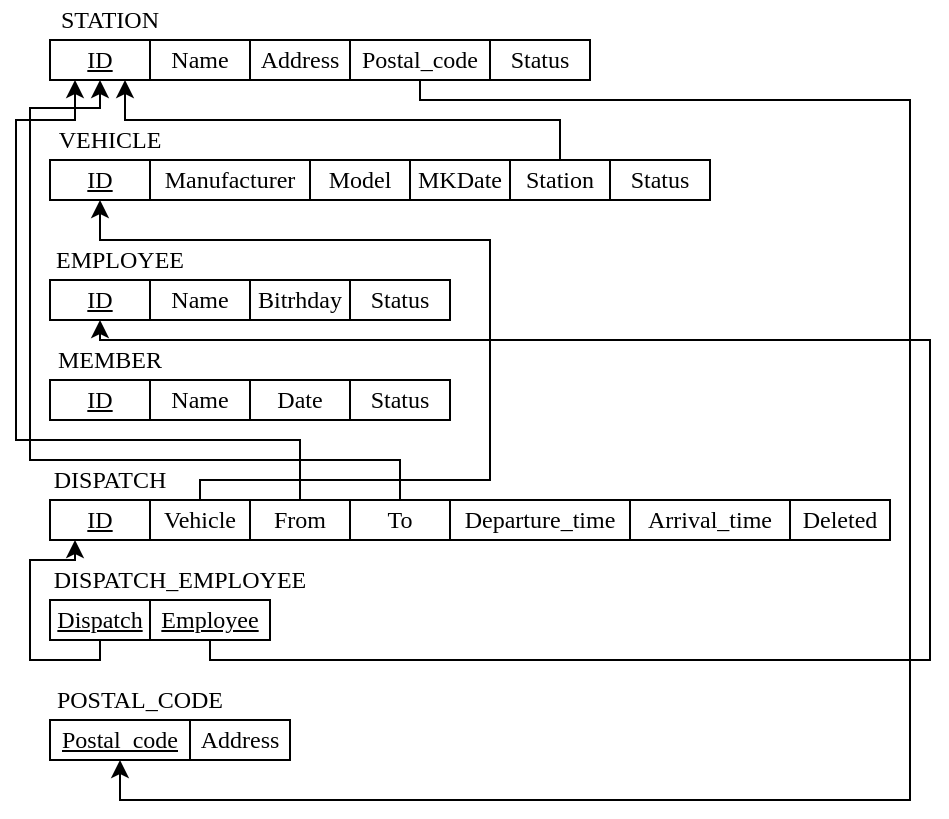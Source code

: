 <mxfile version="28.1.2">
  <diagram name="第 1 页" id="FGGuAt8Rrx4PTVafgH-0">
    <mxGraphModel dx="791" dy="610" grid="1" gridSize="10" guides="1" tooltips="1" connect="1" arrows="1" fold="1" page="1" pageScale="1" pageWidth="827" pageHeight="1169" math="0" shadow="0">
      <root>
        <mxCell id="0" />
        <mxCell id="1" parent="0" />
        <mxCell id="wNJozsmkvN_UzGk9LZLu-8" value="&lt;font face=&quot;Times New Roman&quot;&gt;&lt;u&gt;ID&lt;/u&gt;&lt;/font&gt;" style="rounded=0;whiteSpace=wrap;html=1;" parent="1" vertex="1">
          <mxGeometry x="30" y="60" width="50" height="20" as="geometry" />
        </mxCell>
        <mxCell id="wNJozsmkvN_UzGk9LZLu-9" value="&lt;font face=&quot;Times New Roman&quot;&gt;Name&lt;/font&gt;" style="rounded=0;whiteSpace=wrap;html=1;" parent="1" vertex="1">
          <mxGeometry x="80" y="60" width="50" height="20" as="geometry" />
        </mxCell>
        <mxCell id="wNJozsmkvN_UzGk9LZLu-10" value="&lt;font face=&quot;Times New Roman&quot;&gt;Address&lt;/font&gt;" style="rounded=0;whiteSpace=wrap;html=1;" parent="1" vertex="1">
          <mxGeometry x="130" y="60" width="50" height="20" as="geometry" />
        </mxCell>
        <mxCell id="wNJozsmkvN_UzGk9LZLu-11" value="&lt;font face=&quot;Times New Roman&quot;&gt;STATION&lt;/font&gt;" style="text;html=1;align=center;verticalAlign=middle;whiteSpace=wrap;rounded=0;" parent="1" vertex="1">
          <mxGeometry x="30" y="40" width="60" height="20" as="geometry" />
        </mxCell>
        <mxCell id="wNJozsmkvN_UzGk9LZLu-12" value="&lt;font face=&quot;Times New Roman&quot;&gt;Status&lt;/font&gt;" style="rounded=0;whiteSpace=wrap;html=1;" parent="1" vertex="1">
          <mxGeometry x="250" y="60" width="50" height="20" as="geometry" />
        </mxCell>
        <mxCell id="iqso6jds54_a657HXmWz-1" value="&lt;font face=&quot;Times New Roman&quot;&gt;&lt;u&gt;ID&lt;/u&gt;&lt;/font&gt;" style="rounded=0;whiteSpace=wrap;html=1;" vertex="1" parent="1">
          <mxGeometry x="30" y="120" width="50" height="20" as="geometry" />
        </mxCell>
        <mxCell id="iqso6jds54_a657HXmWz-2" value="&lt;font face=&quot;Times New Roman&quot;&gt;Manufacturer&lt;/font&gt;" style="rounded=0;whiteSpace=wrap;html=1;" vertex="1" parent="1">
          <mxGeometry x="80" y="120" width="80" height="20" as="geometry" />
        </mxCell>
        <mxCell id="iqso6jds54_a657HXmWz-3" value="&lt;font face=&quot;Times New Roman&quot;&gt;Model&lt;/font&gt;" style="rounded=0;whiteSpace=wrap;html=1;" vertex="1" parent="1">
          <mxGeometry x="160" y="120" width="50" height="20" as="geometry" />
        </mxCell>
        <mxCell id="iqso6jds54_a657HXmWz-4" value="&lt;font face=&quot;Times New Roman&quot;&gt;VEHICLE&lt;/font&gt;" style="text;html=1;align=center;verticalAlign=middle;whiteSpace=wrap;rounded=0;" vertex="1" parent="1">
          <mxGeometry x="30" y="100" width="60" height="20" as="geometry" />
        </mxCell>
        <mxCell id="iqso6jds54_a657HXmWz-5" value="&lt;font face=&quot;Times New Roman&quot;&gt;Deleted&lt;/font&gt;" style="rounded=0;whiteSpace=wrap;html=1;" vertex="1" parent="1">
          <mxGeometry x="400" y="290" width="50" height="20" as="geometry" />
        </mxCell>
        <mxCell id="iqso6jds54_a657HXmWz-8" style="edgeStyle=orthogonalEdgeStyle;rounded=0;orthogonalLoop=1;jettySize=auto;html=1;exitX=0.5;exitY=0;exitDx=0;exitDy=0;entryX=0.75;entryY=1;entryDx=0;entryDy=0;" edge="1" parent="1" source="iqso6jds54_a657HXmWz-6" target="wNJozsmkvN_UzGk9LZLu-8">
          <mxGeometry relative="1" as="geometry" />
        </mxCell>
        <mxCell id="iqso6jds54_a657HXmWz-6" value="&lt;font face=&quot;Times New Roman&quot;&gt;Station&lt;/font&gt;" style="rounded=0;whiteSpace=wrap;html=1;" vertex="1" parent="1">
          <mxGeometry x="260" y="120" width="50" height="20" as="geometry" />
        </mxCell>
        <mxCell id="iqso6jds54_a657HXmWz-7" value="&lt;font face=&quot;Times New Roman&quot;&gt;Status&lt;/font&gt;" style="rounded=0;whiteSpace=wrap;html=1;" vertex="1" parent="1">
          <mxGeometry x="310" y="120" width="50" height="20" as="geometry" />
        </mxCell>
        <mxCell id="iqso6jds54_a657HXmWz-9" value="&lt;font face=&quot;Times New Roman&quot;&gt;MKDate&lt;/font&gt;" style="rounded=0;whiteSpace=wrap;html=1;" vertex="1" parent="1">
          <mxGeometry x="210" y="120" width="50" height="20" as="geometry" />
        </mxCell>
        <mxCell id="iqso6jds54_a657HXmWz-10" value="&lt;font face=&quot;Times New Roman&quot;&gt;&lt;u&gt;ID&lt;/u&gt;&lt;/font&gt;" style="rounded=0;whiteSpace=wrap;html=1;" vertex="1" parent="1">
          <mxGeometry x="30" y="180" width="50" height="20" as="geometry" />
        </mxCell>
        <mxCell id="iqso6jds54_a657HXmWz-12" value="&lt;font face=&quot;Times New Roman&quot;&gt;Name&lt;/font&gt;" style="rounded=0;whiteSpace=wrap;html=1;" vertex="1" parent="1">
          <mxGeometry x="80" y="180" width="50" height="20" as="geometry" />
        </mxCell>
        <mxCell id="iqso6jds54_a657HXmWz-13" value="&lt;font face=&quot;Times New Roman&quot;&gt;EMPLOYEE&lt;/font&gt;" style="text;html=1;align=center;verticalAlign=middle;whiteSpace=wrap;rounded=0;" vertex="1" parent="1">
          <mxGeometry x="30" y="160" width="70" height="20" as="geometry" />
        </mxCell>
        <mxCell id="iqso6jds54_a657HXmWz-15" value="&lt;font face=&quot;Times New Roman&quot;&gt;Status&lt;/font&gt;" style="rounded=0;whiteSpace=wrap;html=1;" vertex="1" parent="1">
          <mxGeometry x="180" y="180" width="50" height="20" as="geometry" />
        </mxCell>
        <mxCell id="iqso6jds54_a657HXmWz-16" value="&lt;font face=&quot;Times New Roman&quot;&gt;Bitrhday&lt;/font&gt;" style="rounded=0;whiteSpace=wrap;html=1;" vertex="1" parent="1">
          <mxGeometry x="130" y="180" width="50" height="20" as="geometry" />
        </mxCell>
        <mxCell id="iqso6jds54_a657HXmWz-17" value="&lt;font face=&quot;Times New Roman&quot;&gt;&lt;u&gt;ID&lt;/u&gt;&lt;/font&gt;" style="rounded=0;whiteSpace=wrap;html=1;" vertex="1" parent="1">
          <mxGeometry x="30" y="230" width="50" height="20" as="geometry" />
        </mxCell>
        <mxCell id="iqso6jds54_a657HXmWz-18" value="&lt;font face=&quot;Times New Roman&quot;&gt;Name&lt;/font&gt;" style="rounded=0;whiteSpace=wrap;html=1;" vertex="1" parent="1">
          <mxGeometry x="80" y="230" width="50" height="20" as="geometry" />
        </mxCell>
        <mxCell id="iqso6jds54_a657HXmWz-19" value="&lt;font face=&quot;Times New Roman&quot;&gt;MEMBER&lt;/font&gt;" style="text;html=1;align=center;verticalAlign=middle;whiteSpace=wrap;rounded=0;" vertex="1" parent="1">
          <mxGeometry x="30" y="210" width="60" height="20" as="geometry" />
        </mxCell>
        <mxCell id="iqso6jds54_a657HXmWz-20" value="&lt;font face=&quot;Times New Roman&quot;&gt;Status&lt;/font&gt;" style="rounded=0;whiteSpace=wrap;html=1;" vertex="1" parent="1">
          <mxGeometry x="180" y="230" width="50" height="20" as="geometry" />
        </mxCell>
        <mxCell id="iqso6jds54_a657HXmWz-21" value="&lt;font face=&quot;Times New Roman&quot;&gt;Date&lt;/font&gt;" style="rounded=0;whiteSpace=wrap;html=1;" vertex="1" parent="1">
          <mxGeometry x="130" y="230" width="50" height="20" as="geometry" />
        </mxCell>
        <mxCell id="iqso6jds54_a657HXmWz-27" value="&lt;font face=&quot;Times New Roman&quot;&gt;&lt;u&gt;ID&lt;/u&gt;&lt;/font&gt;" style="rounded=0;whiteSpace=wrap;html=1;" vertex="1" parent="1">
          <mxGeometry x="30" y="290" width="50" height="20" as="geometry" />
        </mxCell>
        <mxCell id="iqso6jds54_a657HXmWz-34" style="edgeStyle=orthogonalEdgeStyle;rounded=0;orthogonalLoop=1;jettySize=auto;html=1;exitX=0.5;exitY=0;exitDx=0;exitDy=0;entryX=0.5;entryY=1;entryDx=0;entryDy=0;" edge="1" parent="1" source="iqso6jds54_a657HXmWz-28" target="iqso6jds54_a657HXmWz-1">
          <mxGeometry relative="1" as="geometry">
            <Array as="points">
              <mxPoint x="105" y="280" />
              <mxPoint x="250" y="280" />
              <mxPoint x="250" y="160" />
              <mxPoint x="55" y="160" />
            </Array>
          </mxGeometry>
        </mxCell>
        <mxCell id="iqso6jds54_a657HXmWz-28" value="&lt;font face=&quot;Times New Roman&quot;&gt;Vehicle&lt;/font&gt;" style="rounded=0;whiteSpace=wrap;html=1;" vertex="1" parent="1">
          <mxGeometry x="80" y="290" width="50" height="20" as="geometry" />
        </mxCell>
        <mxCell id="iqso6jds54_a657HXmWz-29" value="&lt;font face=&quot;Times New Roman&quot;&gt;DISPATCH&lt;/font&gt;" style="text;html=1;align=center;verticalAlign=middle;whiteSpace=wrap;rounded=0;" vertex="1" parent="1">
          <mxGeometry x="30" y="270" width="60" height="20" as="geometry" />
        </mxCell>
        <mxCell id="iqso6jds54_a657HXmWz-36" style="edgeStyle=orthogonalEdgeStyle;rounded=0;orthogonalLoop=1;jettySize=auto;html=1;exitX=0.5;exitY=0;exitDx=0;exitDy=0;entryX=0.5;entryY=1;entryDx=0;entryDy=0;" edge="1" parent="1" source="iqso6jds54_a657HXmWz-30" target="wNJozsmkvN_UzGk9LZLu-8">
          <mxGeometry relative="1" as="geometry">
            <Array as="points">
              <mxPoint x="205" y="270" />
              <mxPoint x="20" y="270" />
              <mxPoint x="20" y="94" />
              <mxPoint x="55" y="94" />
            </Array>
          </mxGeometry>
        </mxCell>
        <mxCell id="iqso6jds54_a657HXmWz-30" value="&lt;font face=&quot;Times New Roman&quot;&gt;To&lt;/font&gt;" style="rounded=0;whiteSpace=wrap;html=1;" vertex="1" parent="1">
          <mxGeometry x="180" y="290" width="50" height="20" as="geometry" />
        </mxCell>
        <mxCell id="iqso6jds54_a657HXmWz-37" style="edgeStyle=orthogonalEdgeStyle;rounded=0;orthogonalLoop=1;jettySize=auto;html=1;exitX=0.5;exitY=0;exitDx=0;exitDy=0;entryX=0.25;entryY=1;entryDx=0;entryDy=0;" edge="1" parent="1" source="iqso6jds54_a657HXmWz-31" target="wNJozsmkvN_UzGk9LZLu-8">
          <mxGeometry relative="1" as="geometry">
            <Array as="points">
              <mxPoint x="155" y="260" />
              <mxPoint x="13" y="260" />
              <mxPoint x="13" y="100" />
              <mxPoint x="43" y="100" />
            </Array>
          </mxGeometry>
        </mxCell>
        <mxCell id="iqso6jds54_a657HXmWz-31" value="&lt;font face=&quot;Times New Roman&quot;&gt;From&lt;/font&gt;" style="rounded=0;whiteSpace=wrap;html=1;" vertex="1" parent="1">
          <mxGeometry x="130" y="290" width="50" height="20" as="geometry" />
        </mxCell>
        <mxCell id="iqso6jds54_a657HXmWz-32" value="&lt;font face=&quot;Times New Roman&quot;&gt;Arrival_time&lt;/font&gt;" style="rounded=0;whiteSpace=wrap;html=1;" vertex="1" parent="1">
          <mxGeometry x="320" y="290" width="80" height="20" as="geometry" />
        </mxCell>
        <mxCell id="iqso6jds54_a657HXmWz-33" value="&lt;font face=&quot;Times New Roman&quot;&gt;Departure_time&lt;/font&gt;" style="rounded=0;whiteSpace=wrap;html=1;" vertex="1" parent="1">
          <mxGeometry x="230" y="290" width="90" height="20" as="geometry" />
        </mxCell>
        <mxCell id="iqso6jds54_a657HXmWz-46" style="edgeStyle=orthogonalEdgeStyle;rounded=0;orthogonalLoop=1;jettySize=auto;html=1;exitX=0.5;exitY=1;exitDx=0;exitDy=0;entryX=0.25;entryY=1;entryDx=0;entryDy=0;" edge="1" parent="1" source="iqso6jds54_a657HXmWz-39" target="iqso6jds54_a657HXmWz-27">
          <mxGeometry relative="1" as="geometry">
            <Array as="points">
              <mxPoint x="55" y="370" />
              <mxPoint x="20" y="370" />
              <mxPoint x="20" y="320" />
              <mxPoint x="43" y="320" />
            </Array>
          </mxGeometry>
        </mxCell>
        <mxCell id="iqso6jds54_a657HXmWz-39" value="&lt;font face=&quot;Times New Roman&quot;&gt;&lt;u&gt;Dispatch&lt;/u&gt;&lt;/font&gt;" style="rounded=0;whiteSpace=wrap;html=1;" vertex="1" parent="1">
          <mxGeometry x="30" y="340" width="50" height="20" as="geometry" />
        </mxCell>
        <mxCell id="iqso6jds54_a657HXmWz-47" style="edgeStyle=orthogonalEdgeStyle;rounded=0;orthogonalLoop=1;jettySize=auto;html=1;exitX=0.5;exitY=1;exitDx=0;exitDy=0;entryX=0.5;entryY=1;entryDx=0;entryDy=0;" edge="1" parent="1" source="iqso6jds54_a657HXmWz-40" target="iqso6jds54_a657HXmWz-10">
          <mxGeometry relative="1" as="geometry">
            <Array as="points">
              <mxPoint x="110" y="370" />
              <mxPoint x="470" y="370" />
              <mxPoint x="470" y="210" />
              <mxPoint x="55" y="210" />
            </Array>
          </mxGeometry>
        </mxCell>
        <mxCell id="iqso6jds54_a657HXmWz-40" value="&lt;font face=&quot;Times New Roman&quot;&gt;&lt;u&gt;Employee&lt;/u&gt;&lt;/font&gt;" style="rounded=0;whiteSpace=wrap;html=1;" vertex="1" parent="1">
          <mxGeometry x="80" y="340" width="60" height="20" as="geometry" />
        </mxCell>
        <mxCell id="iqso6jds54_a657HXmWz-41" value="&lt;font face=&quot;Times New Roman&quot;&gt;DISPATCH_EMPLOYEE&lt;/font&gt;" style="text;html=1;align=center;verticalAlign=middle;whiteSpace=wrap;rounded=0;" vertex="1" parent="1">
          <mxGeometry x="30" y="320" width="130" height="20" as="geometry" />
        </mxCell>
        <mxCell id="iqso6jds54_a657HXmWz-48" value="&lt;font face=&quot;Times New Roman&quot;&gt;&lt;u&gt;Postal_code&lt;/u&gt;&lt;/font&gt;" style="rounded=0;whiteSpace=wrap;html=1;" vertex="1" parent="1">
          <mxGeometry x="30" y="400" width="70" height="20" as="geometry" />
        </mxCell>
        <mxCell id="iqso6jds54_a657HXmWz-49" value="&lt;font face=&quot;Times New Roman&quot;&gt;Address&lt;/font&gt;" style="rounded=0;whiteSpace=wrap;html=1;" vertex="1" parent="1">
          <mxGeometry x="100" y="400" width="50" height="20" as="geometry" />
        </mxCell>
        <mxCell id="iqso6jds54_a657HXmWz-50" value="&lt;font face=&quot;Times New Roman&quot;&gt;POSTAL_CODE&lt;/font&gt;" style="text;html=1;align=center;verticalAlign=middle;whiteSpace=wrap;rounded=0;" vertex="1" parent="1">
          <mxGeometry x="30" y="380" width="90" height="20" as="geometry" />
        </mxCell>
        <mxCell id="iqso6jds54_a657HXmWz-52" style="edgeStyle=orthogonalEdgeStyle;rounded=0;orthogonalLoop=1;jettySize=auto;html=1;exitX=0.5;exitY=1;exitDx=0;exitDy=0;entryX=0.5;entryY=1;entryDx=0;entryDy=0;" edge="1" parent="1" source="iqso6jds54_a657HXmWz-51" target="iqso6jds54_a657HXmWz-48">
          <mxGeometry relative="1" as="geometry">
            <Array as="points">
              <mxPoint x="215" y="90" />
              <mxPoint x="460" y="90" />
              <mxPoint x="460" y="440" />
              <mxPoint x="65" y="440" />
            </Array>
          </mxGeometry>
        </mxCell>
        <mxCell id="iqso6jds54_a657HXmWz-51" value="&lt;font face=&quot;Times New Roman&quot;&gt;Postal_code&lt;/font&gt;" style="rounded=0;whiteSpace=wrap;html=1;" vertex="1" parent="1">
          <mxGeometry x="180" y="60" width="70" height="20" as="geometry" />
        </mxCell>
      </root>
    </mxGraphModel>
  </diagram>
</mxfile>
